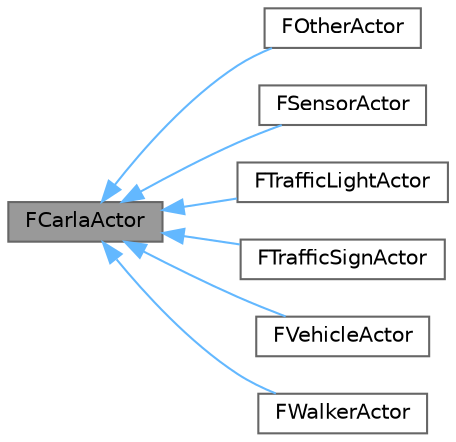 digraph "FCarlaActor"
{
 // INTERACTIVE_SVG=YES
 // LATEX_PDF_SIZE
  bgcolor="transparent";
  edge [fontname=Helvetica,fontsize=10,labelfontname=Helvetica,labelfontsize=10];
  node [fontname=Helvetica,fontsize=10,shape=box,height=0.2,width=0.4];
  rankdir="LR";
  Node1 [id="Node000001",label="FCarlaActor",height=0.2,width=0.4,color="gray40", fillcolor="grey60", style="filled", fontcolor="black",tooltip="A view over an actor and its properties."];
  Node1 -> Node2 [id="edge1_Node000001_Node000002",dir="back",color="steelblue1",style="solid",tooltip=" "];
  Node2 [id="Node000002",label="FOtherActor",height=0.2,width=0.4,color="gray40", fillcolor="white", style="filled",URL="$de/d61/classFOtherActor.html",tooltip=" "];
  Node1 -> Node3 [id="edge2_Node000001_Node000003",dir="back",color="steelblue1",style="solid",tooltip=" "];
  Node3 [id="Node000003",label="FSensorActor",height=0.2,width=0.4,color="gray40", fillcolor="white", style="filled",URL="$d7/dbf/classFSensorActor.html",tooltip=" "];
  Node1 -> Node4 [id="edge3_Node000001_Node000004",dir="back",color="steelblue1",style="solid",tooltip=" "];
  Node4 [id="Node000004",label="FTrafficLightActor",height=0.2,width=0.4,color="gray40", fillcolor="white", style="filled",URL="$db/d58/classFTrafficLightActor.html",tooltip=" "];
  Node1 -> Node5 [id="edge4_Node000001_Node000005",dir="back",color="steelblue1",style="solid",tooltip=" "];
  Node5 [id="Node000005",label="FTrafficSignActor",height=0.2,width=0.4,color="gray40", fillcolor="white", style="filled",URL="$df/dd5/classFTrafficSignActor.html",tooltip=" "];
  Node1 -> Node6 [id="edge5_Node000001_Node000006",dir="back",color="steelblue1",style="solid",tooltip=" "];
  Node6 [id="Node000006",label="FVehicleActor",height=0.2,width=0.4,color="gray40", fillcolor="white", style="filled",URL="$d7/d01/classFVehicleActor.html",tooltip=" "];
  Node1 -> Node7 [id="edge6_Node000001_Node000007",dir="back",color="steelblue1",style="solid",tooltip=" "];
  Node7 [id="Node000007",label="FWalkerActor",height=0.2,width=0.4,color="gray40", fillcolor="white", style="filled",URL="$df/dbd/classFWalkerActor.html",tooltip=" "];
}
